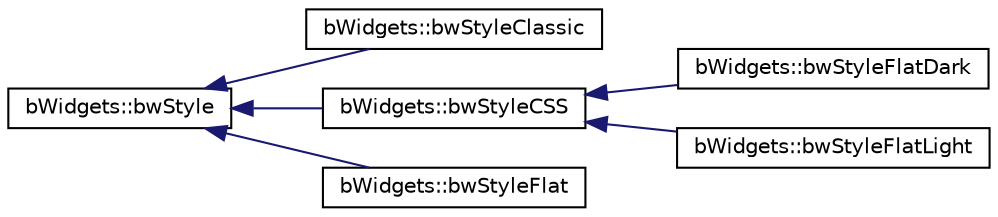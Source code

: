 digraph "Graphical Class Hierarchy"
{
 // LATEX_PDF_SIZE
  edge [fontname="Helvetica",fontsize="10",labelfontname="Helvetica",labelfontsize="10"];
  node [fontname="Helvetica",fontsize="10",shape=record];
  rankdir="LR";
  Node0 [label="bWidgets::bwStyle",height=0.2,width=0.4,color="black", fillcolor="white", style="filled",URL="$classbWidgets_1_1bwStyle.html",tooltip=" "];
  Node0 -> Node1 [dir="back",color="midnightblue",fontsize="10",style="solid",fontname="Helvetica"];
  Node1 [label="bWidgets::bwStyleClassic",height=0.2,width=0.4,color="black", fillcolor="white", style="filled",URL="$classbWidgets_1_1bwStyleClassic.html",tooltip=" "];
  Node0 -> Node2 [dir="back",color="midnightblue",fontsize="10",style="solid",fontname="Helvetica"];
  Node2 [label="bWidgets::bwStyleCSS",height=0.2,width=0.4,color="black", fillcolor="white", style="filled",URL="$classbWidgets_1_1bwStyleCSS.html",tooltip="Style-class for CSS driven Styles."];
  Node2 -> Node3 [dir="back",color="midnightblue",fontsize="10",style="solid",fontname="Helvetica"];
  Node3 [label="bWidgets::bwStyleFlatDark",height=0.2,width=0.4,color="black", fillcolor="white", style="filled",URL="$classbWidgets_1_1bwStyleFlatDark.html",tooltip=" "];
  Node2 -> Node4 [dir="back",color="midnightblue",fontsize="10",style="solid",fontname="Helvetica"];
  Node4 [label="bWidgets::bwStyleFlatLight",height=0.2,width=0.4,color="black", fillcolor="white", style="filled",URL="$classbWidgets_1_1bwStyleFlatLight.html",tooltip=" "];
  Node0 -> Node5 [dir="back",color="midnightblue",fontsize="10",style="solid",fontname="Helvetica"];
  Node5 [label="bWidgets::bwStyleFlat",height=0.2,width=0.4,color="black", fillcolor="white", style="filled",URL="$classbWidgets_1_1bwStyleFlat.html",tooltip=" "];
}
